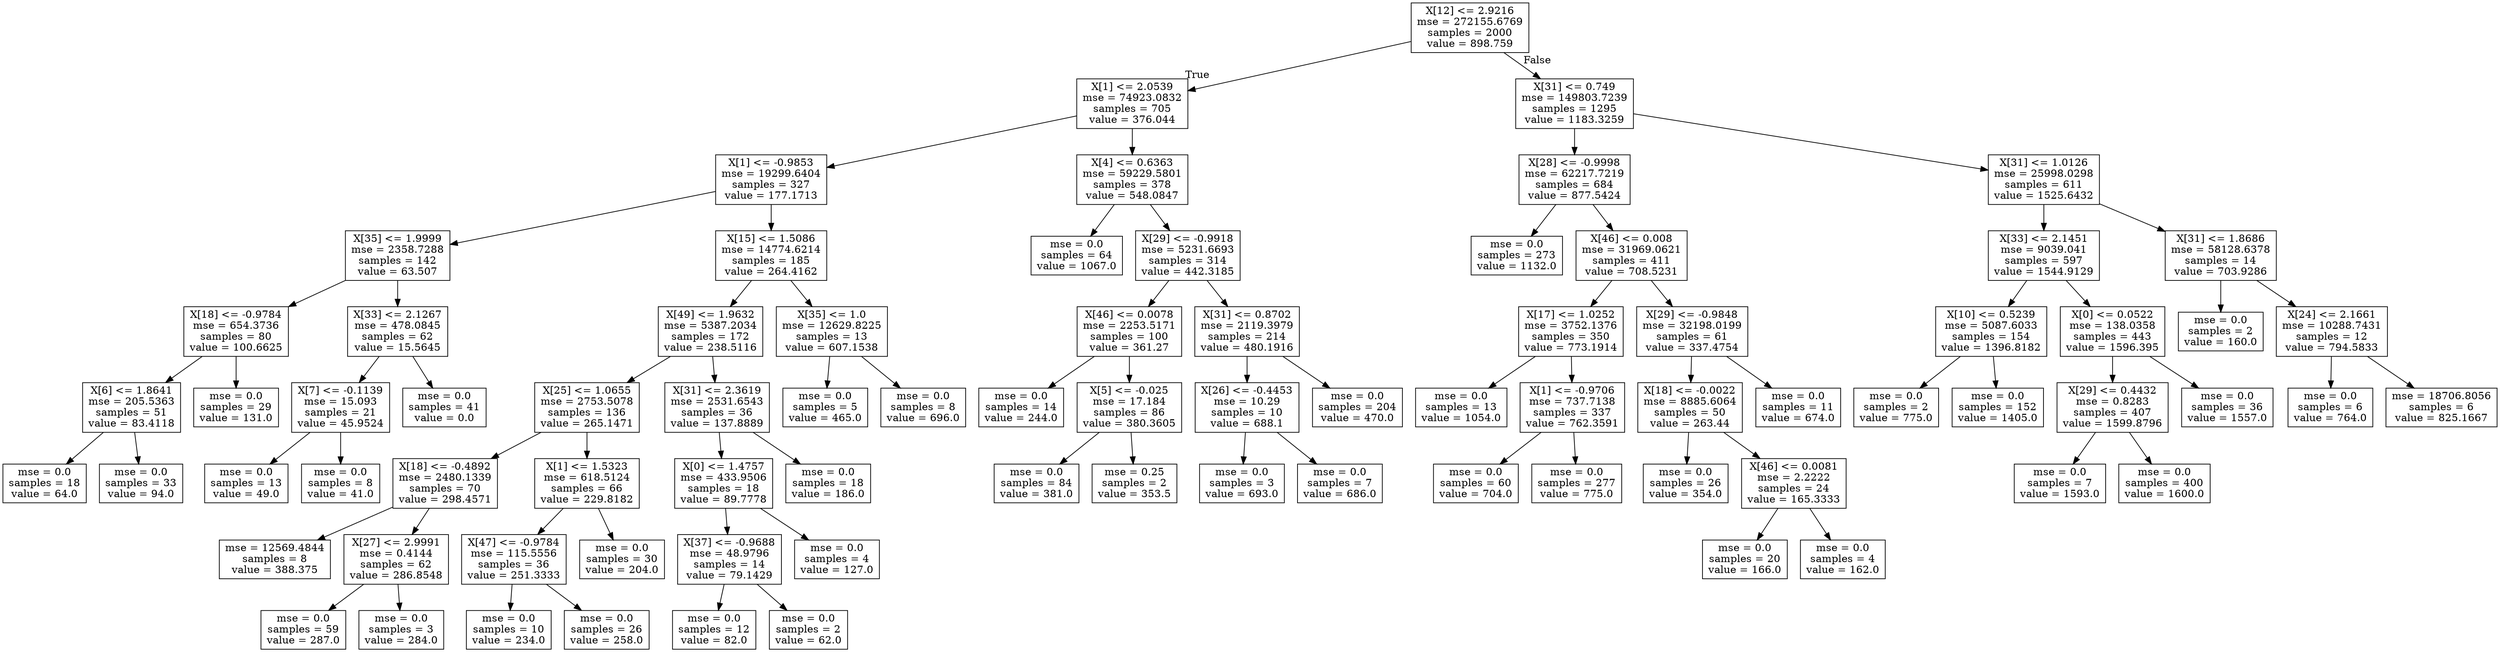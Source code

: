 digraph Tree {
node [shape=box] ;
0 [label="X[12] <= 2.9216\nmse = 272155.6769\nsamples = 2000\nvalue = 898.759"] ;
1 [label="X[1] <= 2.0539\nmse = 74923.0832\nsamples = 705\nvalue = 376.044"] ;
0 -> 1 [labeldistance=2.5, labelangle=45, headlabel="True"] ;
2 [label="X[1] <= -0.9853\nmse = 19299.6404\nsamples = 327\nvalue = 177.1713"] ;
1 -> 2 ;
3 [label="X[35] <= 1.9999\nmse = 2358.7288\nsamples = 142\nvalue = 63.507"] ;
2 -> 3 ;
4 [label="X[18] <= -0.9784\nmse = 654.3736\nsamples = 80\nvalue = 100.6625"] ;
3 -> 4 ;
5 [label="X[6] <= 1.8641\nmse = 205.5363\nsamples = 51\nvalue = 83.4118"] ;
4 -> 5 ;
6 [label="mse = 0.0\nsamples = 18\nvalue = 64.0"] ;
5 -> 6 ;
7 [label="mse = 0.0\nsamples = 33\nvalue = 94.0"] ;
5 -> 7 ;
8 [label="mse = 0.0\nsamples = 29\nvalue = 131.0"] ;
4 -> 8 ;
9 [label="X[33] <= 2.1267\nmse = 478.0845\nsamples = 62\nvalue = 15.5645"] ;
3 -> 9 ;
10 [label="X[7] <= -0.1139\nmse = 15.093\nsamples = 21\nvalue = 45.9524"] ;
9 -> 10 ;
11 [label="mse = 0.0\nsamples = 13\nvalue = 49.0"] ;
10 -> 11 ;
12 [label="mse = 0.0\nsamples = 8\nvalue = 41.0"] ;
10 -> 12 ;
13 [label="mse = 0.0\nsamples = 41\nvalue = 0.0"] ;
9 -> 13 ;
14 [label="X[15] <= 1.5086\nmse = 14774.6214\nsamples = 185\nvalue = 264.4162"] ;
2 -> 14 ;
15 [label="X[49] <= 1.9632\nmse = 5387.2034\nsamples = 172\nvalue = 238.5116"] ;
14 -> 15 ;
16 [label="X[25] <= 1.0655\nmse = 2753.5078\nsamples = 136\nvalue = 265.1471"] ;
15 -> 16 ;
17 [label="X[18] <= -0.4892\nmse = 2480.1339\nsamples = 70\nvalue = 298.4571"] ;
16 -> 17 ;
18 [label="mse = 12569.4844\nsamples = 8\nvalue = 388.375"] ;
17 -> 18 ;
19 [label="X[27] <= 2.9991\nmse = 0.4144\nsamples = 62\nvalue = 286.8548"] ;
17 -> 19 ;
20 [label="mse = 0.0\nsamples = 59\nvalue = 287.0"] ;
19 -> 20 ;
21 [label="mse = 0.0\nsamples = 3\nvalue = 284.0"] ;
19 -> 21 ;
22 [label="X[1] <= 1.5323\nmse = 618.5124\nsamples = 66\nvalue = 229.8182"] ;
16 -> 22 ;
23 [label="X[47] <= -0.9784\nmse = 115.5556\nsamples = 36\nvalue = 251.3333"] ;
22 -> 23 ;
24 [label="mse = 0.0\nsamples = 10\nvalue = 234.0"] ;
23 -> 24 ;
25 [label="mse = 0.0\nsamples = 26\nvalue = 258.0"] ;
23 -> 25 ;
26 [label="mse = 0.0\nsamples = 30\nvalue = 204.0"] ;
22 -> 26 ;
27 [label="X[31] <= 2.3619\nmse = 2531.6543\nsamples = 36\nvalue = 137.8889"] ;
15 -> 27 ;
28 [label="X[0] <= 1.4757\nmse = 433.9506\nsamples = 18\nvalue = 89.7778"] ;
27 -> 28 ;
29 [label="X[37] <= -0.9688\nmse = 48.9796\nsamples = 14\nvalue = 79.1429"] ;
28 -> 29 ;
30 [label="mse = 0.0\nsamples = 12\nvalue = 82.0"] ;
29 -> 30 ;
31 [label="mse = 0.0\nsamples = 2\nvalue = 62.0"] ;
29 -> 31 ;
32 [label="mse = 0.0\nsamples = 4\nvalue = 127.0"] ;
28 -> 32 ;
33 [label="mse = 0.0\nsamples = 18\nvalue = 186.0"] ;
27 -> 33 ;
34 [label="X[35] <= 1.0\nmse = 12629.8225\nsamples = 13\nvalue = 607.1538"] ;
14 -> 34 ;
35 [label="mse = 0.0\nsamples = 5\nvalue = 465.0"] ;
34 -> 35 ;
36 [label="mse = 0.0\nsamples = 8\nvalue = 696.0"] ;
34 -> 36 ;
37 [label="X[4] <= 0.6363\nmse = 59229.5801\nsamples = 378\nvalue = 548.0847"] ;
1 -> 37 ;
38 [label="mse = 0.0\nsamples = 64\nvalue = 1067.0"] ;
37 -> 38 ;
39 [label="X[29] <= -0.9918\nmse = 5231.6693\nsamples = 314\nvalue = 442.3185"] ;
37 -> 39 ;
40 [label="X[46] <= 0.0078\nmse = 2253.5171\nsamples = 100\nvalue = 361.27"] ;
39 -> 40 ;
41 [label="mse = 0.0\nsamples = 14\nvalue = 244.0"] ;
40 -> 41 ;
42 [label="X[5] <= -0.025\nmse = 17.184\nsamples = 86\nvalue = 380.3605"] ;
40 -> 42 ;
43 [label="mse = 0.0\nsamples = 84\nvalue = 381.0"] ;
42 -> 43 ;
44 [label="mse = 0.25\nsamples = 2\nvalue = 353.5"] ;
42 -> 44 ;
45 [label="X[31] <= 0.8702\nmse = 2119.3979\nsamples = 214\nvalue = 480.1916"] ;
39 -> 45 ;
46 [label="X[26] <= -0.4453\nmse = 10.29\nsamples = 10\nvalue = 688.1"] ;
45 -> 46 ;
47 [label="mse = 0.0\nsamples = 3\nvalue = 693.0"] ;
46 -> 47 ;
48 [label="mse = 0.0\nsamples = 7\nvalue = 686.0"] ;
46 -> 48 ;
49 [label="mse = 0.0\nsamples = 204\nvalue = 470.0"] ;
45 -> 49 ;
50 [label="X[31] <= 0.749\nmse = 149803.7239\nsamples = 1295\nvalue = 1183.3259"] ;
0 -> 50 [labeldistance=2.5, labelangle=-45, headlabel="False"] ;
51 [label="X[28] <= -0.9998\nmse = 62217.7219\nsamples = 684\nvalue = 877.5424"] ;
50 -> 51 ;
52 [label="mse = 0.0\nsamples = 273\nvalue = 1132.0"] ;
51 -> 52 ;
53 [label="X[46] <= 0.008\nmse = 31969.0621\nsamples = 411\nvalue = 708.5231"] ;
51 -> 53 ;
54 [label="X[17] <= 1.0252\nmse = 3752.1376\nsamples = 350\nvalue = 773.1914"] ;
53 -> 54 ;
55 [label="mse = 0.0\nsamples = 13\nvalue = 1054.0"] ;
54 -> 55 ;
56 [label="X[1] <= -0.9706\nmse = 737.7138\nsamples = 337\nvalue = 762.3591"] ;
54 -> 56 ;
57 [label="mse = 0.0\nsamples = 60\nvalue = 704.0"] ;
56 -> 57 ;
58 [label="mse = 0.0\nsamples = 277\nvalue = 775.0"] ;
56 -> 58 ;
59 [label="X[29] <= -0.9848\nmse = 32198.0199\nsamples = 61\nvalue = 337.4754"] ;
53 -> 59 ;
60 [label="X[18] <= -0.0022\nmse = 8885.6064\nsamples = 50\nvalue = 263.44"] ;
59 -> 60 ;
61 [label="mse = 0.0\nsamples = 26\nvalue = 354.0"] ;
60 -> 61 ;
62 [label="X[46] <= 0.0081\nmse = 2.2222\nsamples = 24\nvalue = 165.3333"] ;
60 -> 62 ;
63 [label="mse = 0.0\nsamples = 20\nvalue = 166.0"] ;
62 -> 63 ;
64 [label="mse = 0.0\nsamples = 4\nvalue = 162.0"] ;
62 -> 64 ;
65 [label="mse = 0.0\nsamples = 11\nvalue = 674.0"] ;
59 -> 65 ;
66 [label="X[31] <= 1.0126\nmse = 25998.0298\nsamples = 611\nvalue = 1525.6432"] ;
50 -> 66 ;
67 [label="X[33] <= 2.1451\nmse = 9039.041\nsamples = 597\nvalue = 1544.9129"] ;
66 -> 67 ;
68 [label="X[10] <= 0.5239\nmse = 5087.6033\nsamples = 154\nvalue = 1396.8182"] ;
67 -> 68 ;
69 [label="mse = 0.0\nsamples = 2\nvalue = 775.0"] ;
68 -> 69 ;
70 [label="mse = 0.0\nsamples = 152\nvalue = 1405.0"] ;
68 -> 70 ;
71 [label="X[0] <= 0.0522\nmse = 138.0358\nsamples = 443\nvalue = 1596.395"] ;
67 -> 71 ;
72 [label="X[29] <= 0.4432\nmse = 0.8283\nsamples = 407\nvalue = 1599.8796"] ;
71 -> 72 ;
73 [label="mse = 0.0\nsamples = 7\nvalue = 1593.0"] ;
72 -> 73 ;
74 [label="mse = 0.0\nsamples = 400\nvalue = 1600.0"] ;
72 -> 74 ;
75 [label="mse = 0.0\nsamples = 36\nvalue = 1557.0"] ;
71 -> 75 ;
76 [label="X[31] <= 1.8686\nmse = 58128.6378\nsamples = 14\nvalue = 703.9286"] ;
66 -> 76 ;
77 [label="mse = 0.0\nsamples = 2\nvalue = 160.0"] ;
76 -> 77 ;
78 [label="X[24] <= 2.1661\nmse = 10288.7431\nsamples = 12\nvalue = 794.5833"] ;
76 -> 78 ;
79 [label="mse = 0.0\nsamples = 6\nvalue = 764.0"] ;
78 -> 79 ;
80 [label="mse = 18706.8056\nsamples = 6\nvalue = 825.1667"] ;
78 -> 80 ;
}
